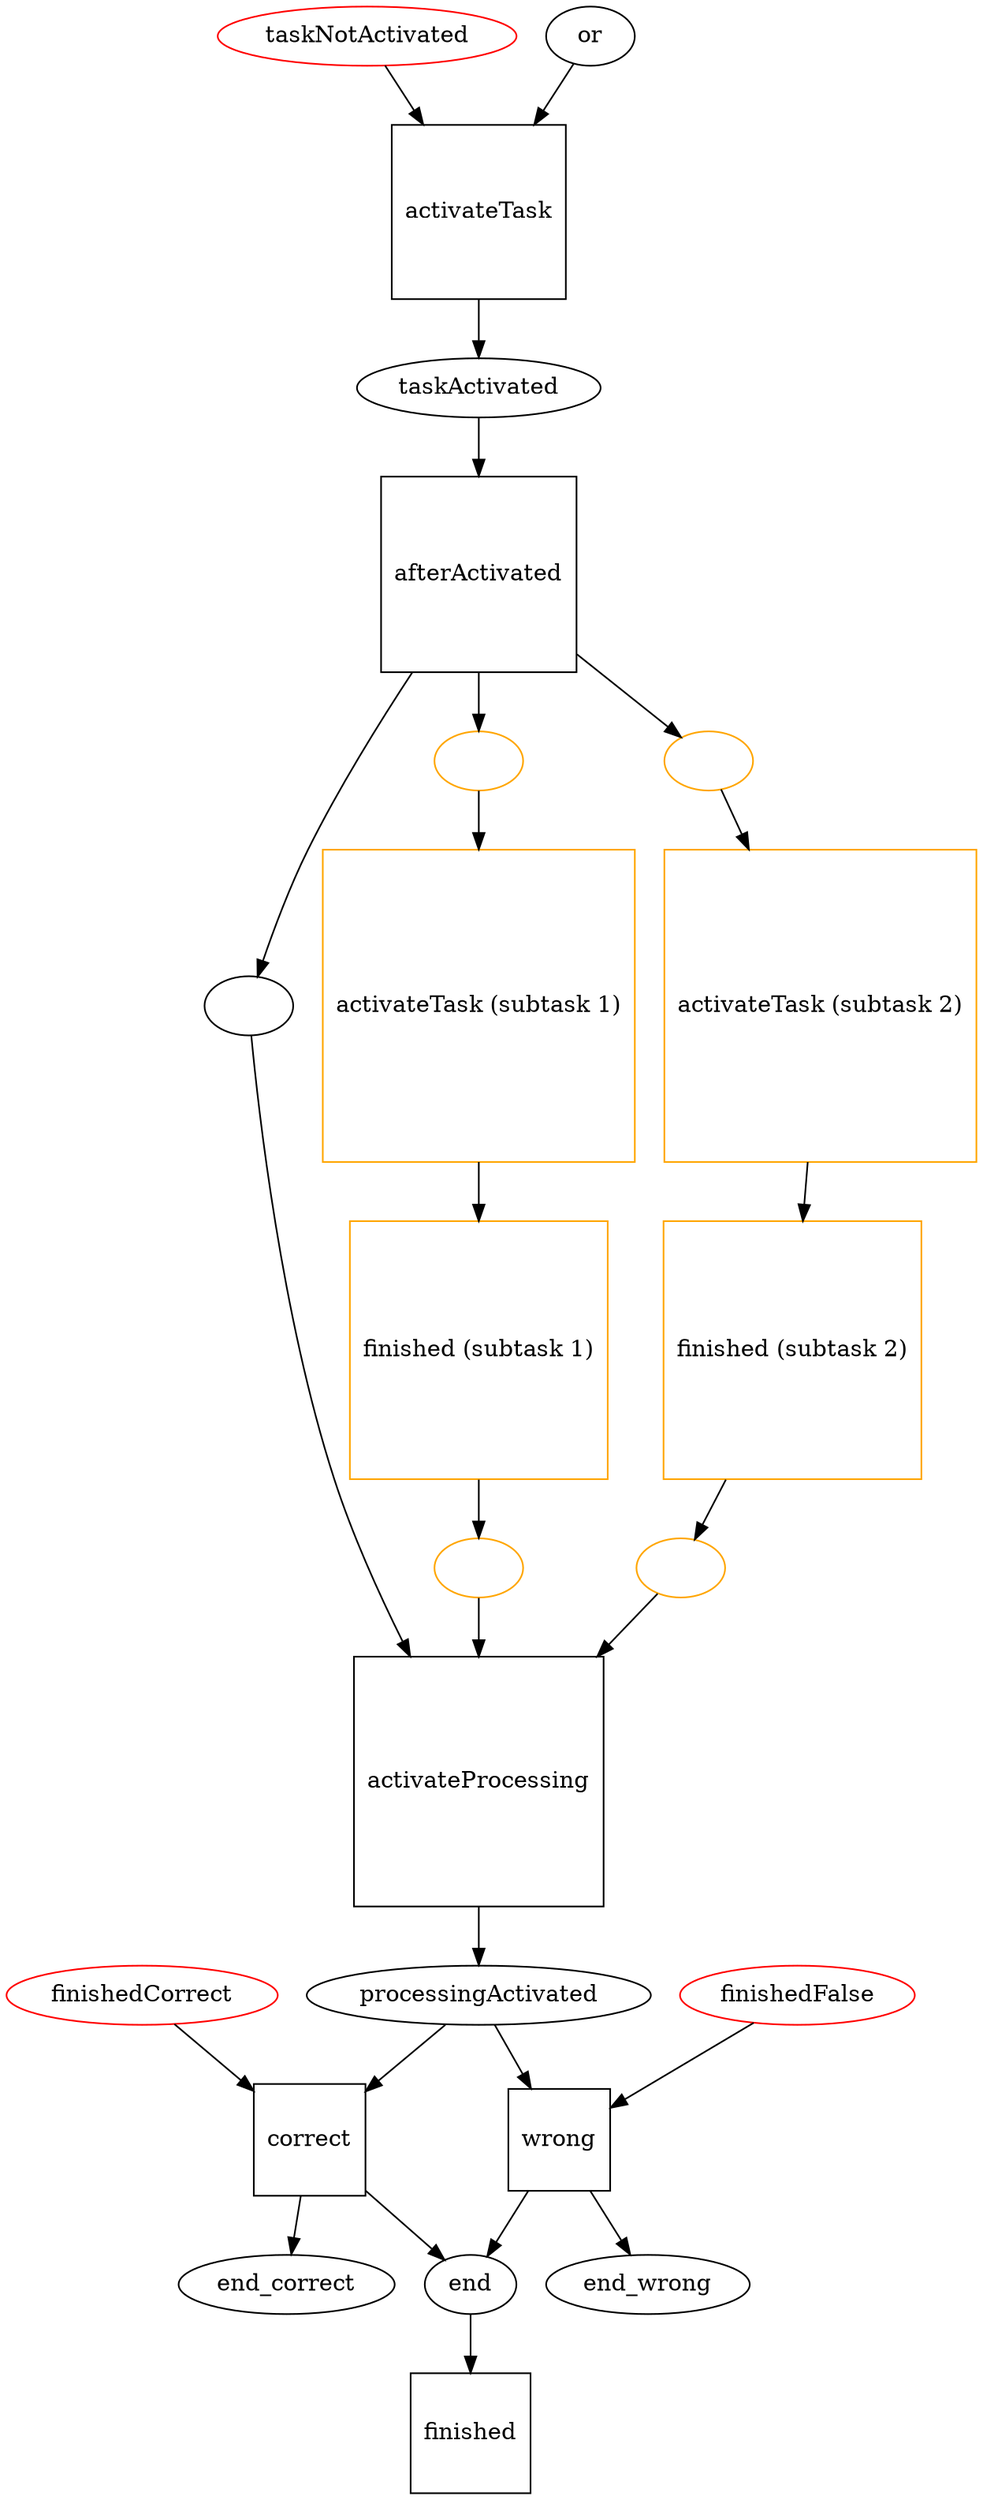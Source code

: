 digraph teilaufgaben {

t_activate_task [shape=square, label="activateTask"]

t_after_active[shape=square, label="afterActivated"]
t_activate_bearbeitung [shape=square, label="activateProcessing"]
t_beendet_f [shape=square, label="wrong"]
t_beendet_c [shape=square, label="correct"]
t_beendet [shape=square, label="finished"]
p_task_not_active [label="taskNotActivated", color=red]
p_task_active [label="taskActivated"]
p_task_bactive [label="processingActivated"]
p_task_end [label="end"]
p_task_endc [label="end_correct"]
p_task_endf [label="end_wrong"]

p_task_endc_input [label="finishedCorrect", color=red]
p_task_endf_input [label="finishedFalse", color=red]
p_or[label="or"]
p_filler[label=""]

p_or->t_activate_task
p_task_not_active->t_activate_task
t_activate_task->p_task_active
p_task_active->t_after_active
t_after_active->p_filler
p_filler->t_activate_bearbeitung
t_activate_bearbeitung->p_task_bactive
p_task_bactive->t_beendet_c
p_task_bactive->t_beendet_f
t_beendet_c->p_task_endc
t_beendet_f->p_task_endf
p_task_endc_input->t_beendet_c
p_task_endf_input->t_beendet_f
t_beendet_c->p_task_end
t_beendet_f->p_task_end
p_task_end->t_beendet


//teilaufgaben
p_t2_filler[label="",color="orange"]
p_t3_filler[label="",color="orange"]
p_t2_filler2[label="",color="orange"]
p_t3_filler2[label="",color="orange"]
t_activate_task2 [shape=square, label="activateTask (subtask 1)",color="orange"]
t_activate_task3 [shape=square, label="activateTask (subtask 2)",color="orange"]
t2_beendet [shape=square, label="finished (subtask 1)",color="orange"]
t3_beendet [shape=square, label="finished (subtask 2)",color="orange"]

t_after_active->p_t2_filler
t_after_active->p_t3_filler
p_t2_filler->t_activate_task2
p_t3_filler->t_activate_task3
t_activate_task2->t2_beendet
t_activate_task3->t3_beendet
t2_beendet->p_t2_filler2
t3_beendet->p_t3_filler2
p_t2_filler2->t_activate_bearbeitung
p_t3_filler2->t_activate_bearbeitung
}